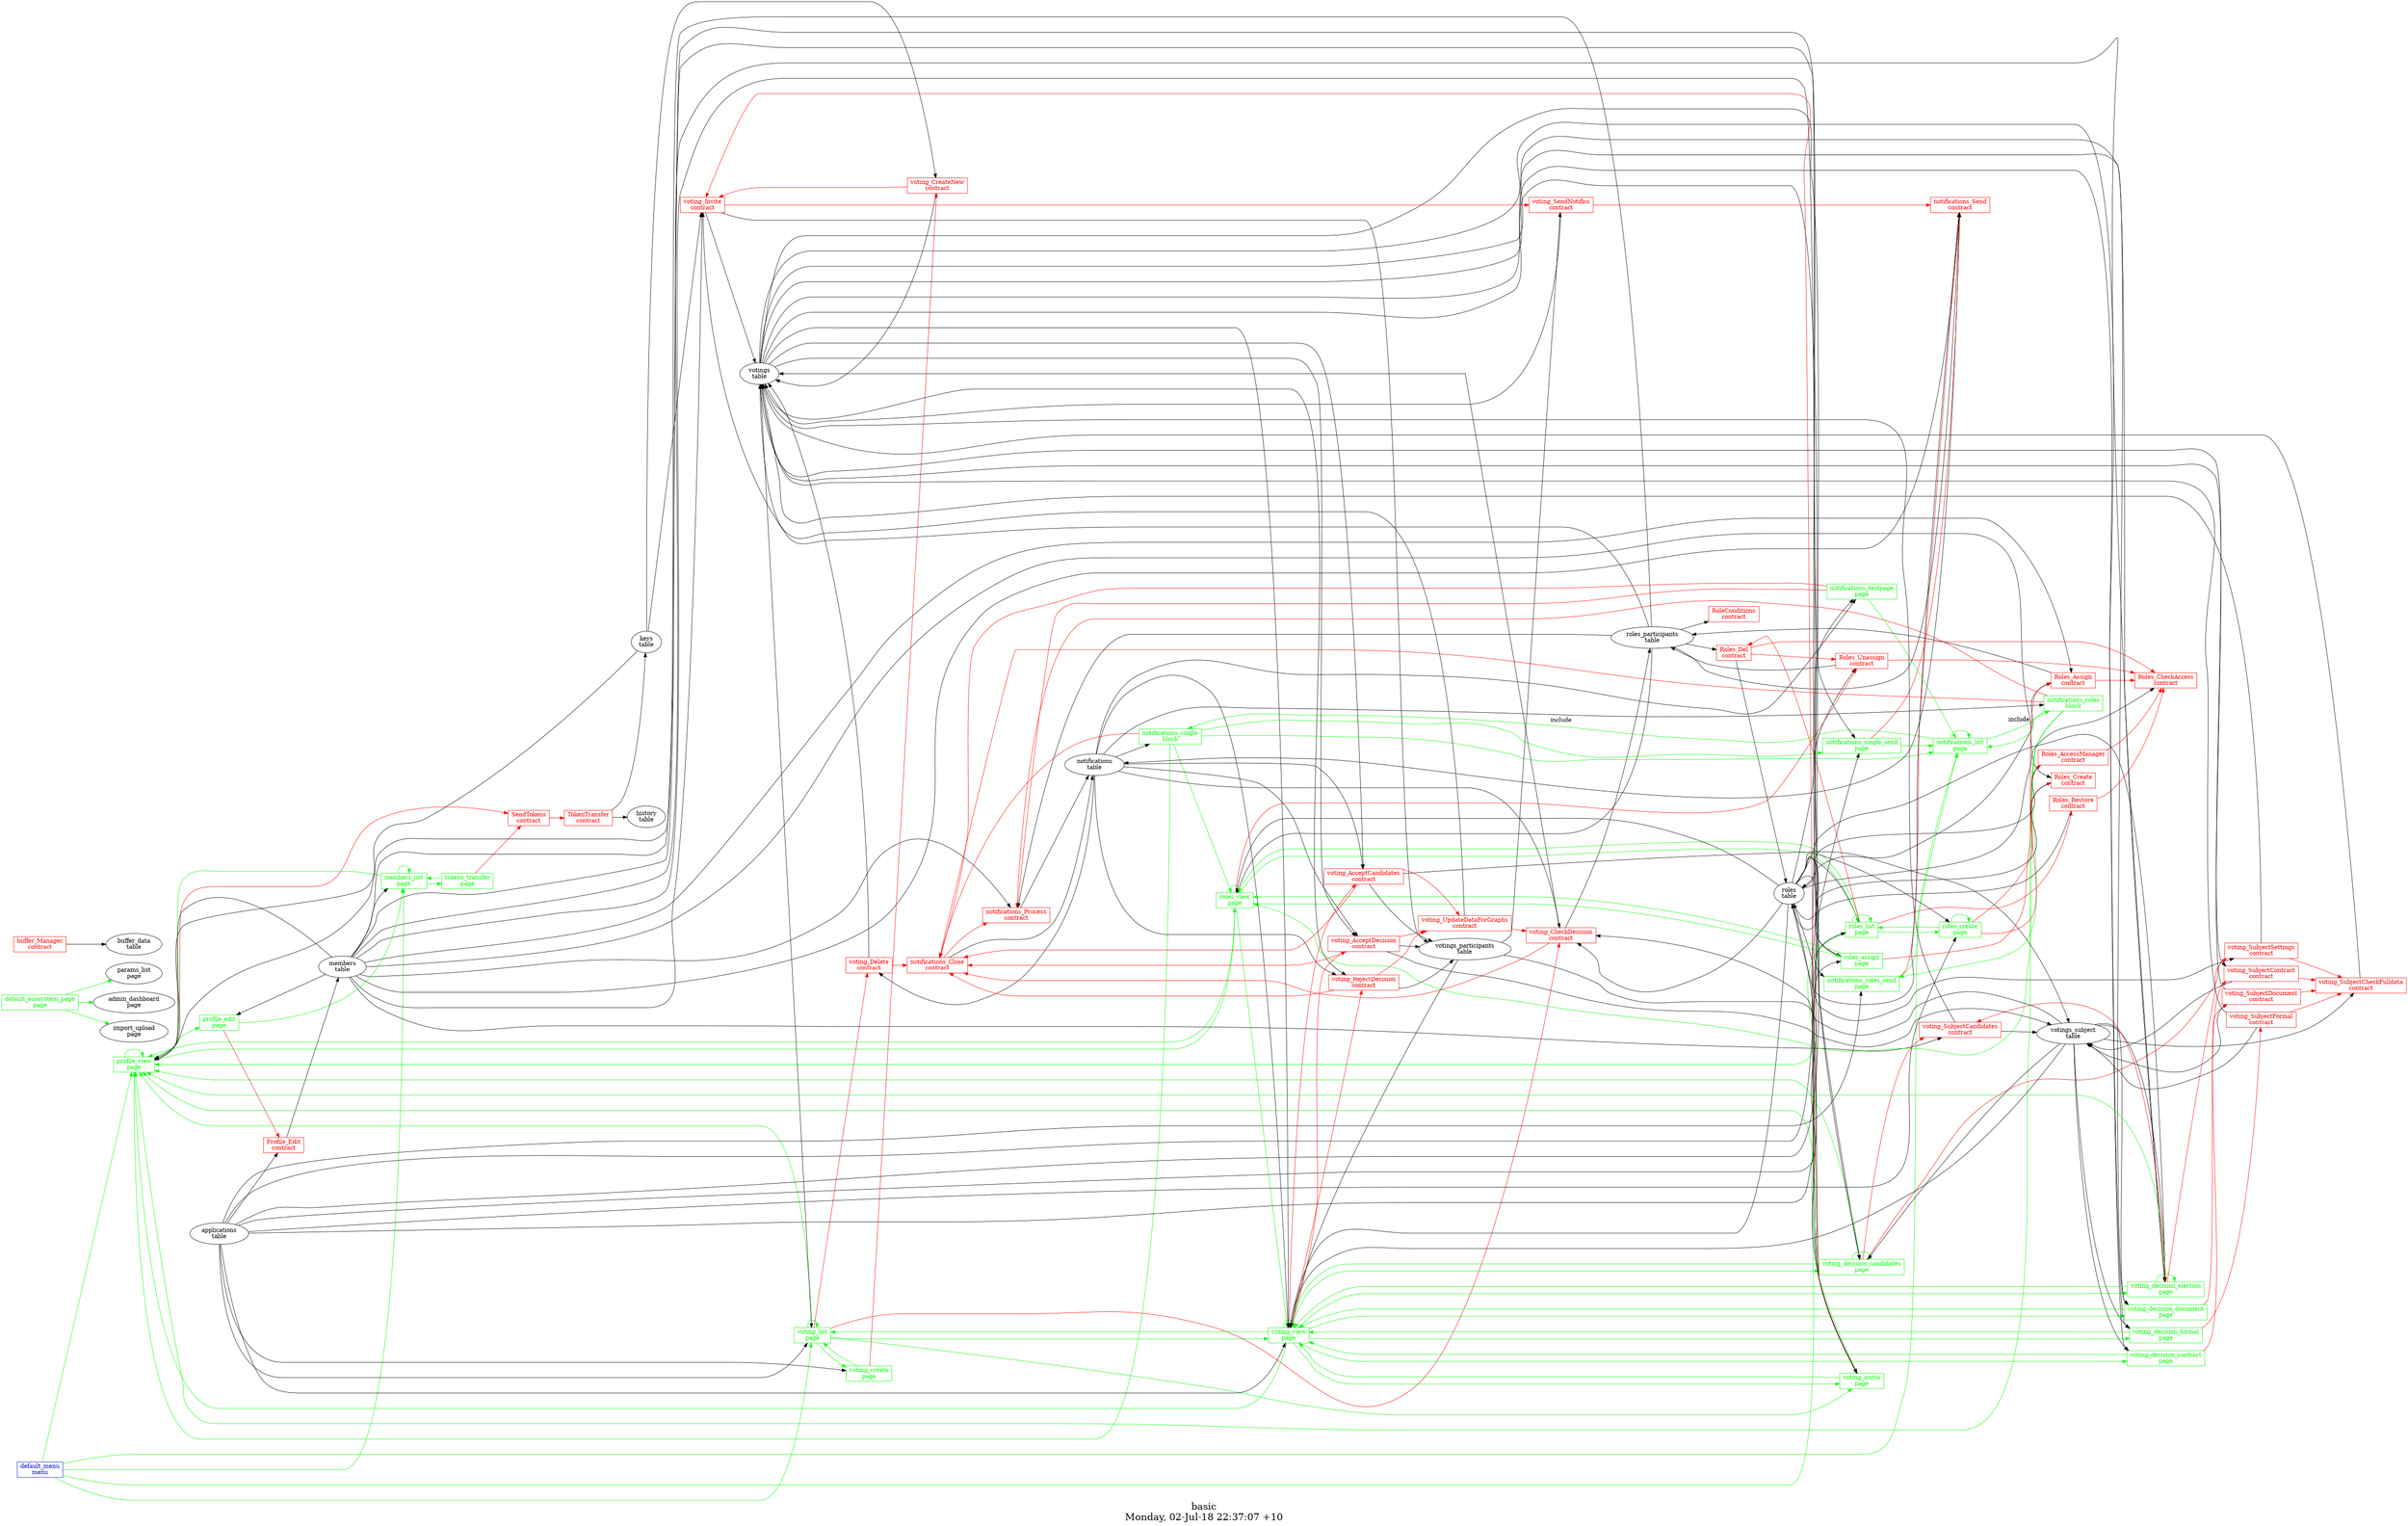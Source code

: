 digraph G {
fontsize="24";
label="basic\nMonday, 02-Jul-18 22:37:07 +10";
nojustify=true;
ordering=out;
rankdir=LR;
size="30";
"default_menu\nmenu" -> "profile_view\npage"  [ color=green ]
"default_menu\nmenu" -> "notifications_list\npage"  [ color=green ]
"default_menu\nmenu" -> "members_list\npage"  [ color=green ]
"default_menu\nmenu" -> "roles_list\npage"  [ color=green ]
"default_menu\nmenu" -> "voting_list\npage"  [ color=green ]
"default_menu\nmenu" [color=blue, fontcolor=blue, group=menus, shape=record];
"default_ecosystem_page\npage" -> "params_list\npage"  [ color=green ]
"default_ecosystem_page\npage" -> "admin_dashboard\npage"  [ color=green ]
"default_ecosystem_page\npage" -> "import_upload\npage"  [ color=green ]
"default_ecosystem_page\npage" [color=green, fontcolor=green, group=pages, shape=record];
"members\ntable" -> "members_list\npage"
"members_list\npage" -> "tokens_transfer\npage"  [ color=green ]
"members_list\npage" -> "profile_view\npage"  [ color=green ]
"members_list\npage" -> "members_list\npage"  [ color=green ]
"members_list\npage" [color=green, fontcolor=green, group=pages, shape=record];
"notifications_list\npage" -> "notifications_list\npage"  [ color=green ]
"notifications_list\npage" -> "notifications_single\nblock"  [ color=green, label=include ]
"notifications_list\npage" -> "notifications_roles\nblock"  [ color=green, label=include ]
"notifications_list\npage" [color=green, fontcolor=green, group=pages, shape=record];
"notifications_roles_send\npage" -> "notifications_Send\ncontract"  [ color=red ]
"applications\ntable" -> "notifications_roles_send\npage"
"roles\ntable" -> "notifications_roles_send\npage"
"notifications_roles_send\npage" -> "notifications_list\npage"  [ color=green ]
"notifications_roles_send\npage" [color=green, fontcolor=green, group=pages, shape=record];
"notifications_single_send\npage" -> "notifications_Send\ncontract"  [ color=red ]
"applications\ntable" -> "notifications_single_send\npage"
"members\ntable" -> "notifications_single_send\npage"
"notifications_single_send\npage" -> "notifications_list\npage"  [ color=green ]
"notifications_single_send\npage" [color=green, fontcolor=green, group=pages, shape=record];
"notifications_testpage\npage" -> "notifications_Close\ncontract"  [ color=red ]
"notifications_testpage\npage" -> "notifications_Process\ncontract"  [ color=red ]
"applications\ntable" -> "notifications_testpage\npage"
"notifications\ntable" -> "notifications_testpage\npage"
"notifications_testpage\npage" -> "notifications_list\npage"  [ color=green ]
"notifications_testpage\npage" [color=green, fontcolor=green, group=pages, shape=record];
"profile_edit\npage" -> "Profile_Edit\ncontract"  [ color=red ]
"members\ntable" -> "profile_edit\npage"
"profile_edit\npage" -> "members_list\npage"  [ color=green ]
"profile_edit\npage" [color=green, fontcolor=green, group=pages, shape=record];
"profile_view\npage" -> "SendTokens\ncontract"  [ color=red ]
"members\ntable" -> "profile_view\npage"
"keys\ntable" -> "profile_view\npage"
"roles_participants\ntable" -> "profile_view\npage"
"profile_view\npage" -> "profile_edit\npage"  [ color=green ]
"profile_view\npage" -> "roles_view\npage"  [ color=green ]
"profile_view\npage" -> "profile_view\npage"  [ color=green ]
"profile_view\npage" [color=green, fontcolor=green, group=pages, shape=record];
"roles_assign\npage" -> "Roles_Assign\ncontract"  [ color=red ]
"applications\ntable" -> "roles_assign\npage"
"roles\ntable" -> "roles_assign\npage"
"members\ntable" -> "roles_assign\npage"
"roles_assign\npage" -> "roles_view\npage"  [ color=green ]
"roles_assign\npage" [color=green, fontcolor=green, group=pages, shape=record];
"roles_create\npage" -> "Roles_AccessManager\ncontract"  [ color=red ]
"roles_create\npage" -> "Roles_Create\ncontract"  [ color=red ]
"applications\ntable" -> "roles_create\npage"
"roles\ntable" -> "roles_create\npage"
"roles_create\npage" -> "roles_create\npage"  [ color=green ]
"roles_create\npage" -> "roles_list\npage"  [ color=green ]
"roles_create\npage" [color=green, fontcolor=green, group=pages, shape=record];
"roles_list\npage" -> "Roles_Del\ncontract"  [ color=red ]
"roles_list\npage" -> "Roles_Restore\ncontract"  [ color=red ]
"applications\ntable" -> "roles_list\npage"
"roles\ntable" -> "roles_list\npage"
"roles_list\npage" -> "roles_create\npage"  [ color=green ]
"roles_list\npage" -> "profile_view\npage"  [ color=green ]
"roles_list\npage" -> "roles_view\npage"  [ color=green ]
"roles_list\npage" -> "roles_list\npage"  [ color=green ]
"roles_list\npage" [color=green, fontcolor=green, group=pages, shape=record];
"roles_view\npage" -> "Roles_Unassign\ncontract"  [ color=red ]
"roles\ntable" -> "roles_view\npage"
"roles_participants\ntable" -> "roles_view\npage"
"roles_view\npage" -> "profile_view\npage"  [ color=green ]
"roles_view\npage" -> "voting_view\npage"  [ color=green ]
"roles_view\npage" -> "roles_view\npage"  [ color=green ]
"roles_view\npage" -> "roles_list\npage"  [ color=green ]
"roles_view\npage" -> "roles_assign\npage"  [ color=green ]
"roles_view\npage" [color=green, fontcolor=green, group=pages, shape=record];
"tokens_transfer\npage" -> "SendTokens\ncontract"  [ color=red ]
"tokens_transfer\npage" -> "members_list\npage"  [ color=green ]
"tokens_transfer\npage" [color=green, fontcolor=green, group=pages, shape=record];
"voting_create\npage" -> "voting_CreateNew\ncontract"  [ color=red ]
"applications\ntable" -> "voting_create\npage"
"voting_create\npage" -> "voting_list\npage"  [ color=green ]
"voting_create\npage" [color=green, fontcolor=green, group=pages, shape=record];
"voting_decision_candidates\npage" -> "voting_SubjectCandidates\ncontract"  [ color=red ]
"voting_decision_candidates\npage" -> "voting_SubjectSettings\ncontract"  [ color=red ]
"votings\ntable" -> "voting_decision_candidates\npage"
"votings_subject\ntable" -> "voting_decision_candidates\npage"
"roles\ntable" -> "voting_decision_candidates\npage"
"voting_decision_candidates\npage" -> "voting_decision_candidates\npage"  [ color=green ]
"voting_decision_candidates\npage" -> "profile_view\npage"  [ color=green ]
"voting_decision_candidates\npage" -> "voting_view\npage"  [ color=green ]
"voting_decision_candidates\npage" [color=green, fontcolor=green, group=pages, shape=record];
"voting_decision_contract\npage" -> "voting_SubjectContract\ncontract"  [ color=red ]
"votings\ntable" -> "voting_decision_contract\npage"
"votings_subject\ntable" -> "voting_decision_contract\npage"
"voting_decision_contract\npage" -> "voting_view\npage"  [ color=green ]
"voting_decision_contract\npage" [color=green, fontcolor=green, group=pages, shape=record];
"voting_decision_document\npage" -> "voting_SubjectDocument\ncontract"  [ color=red ]
"votings\ntable" -> "voting_decision_document\npage"
"votings_subject\ntable" -> "voting_decision_document\npage"
"voting_decision_document\npage" -> "voting_view\npage"  [ color=green ]
"voting_decision_document\npage" [color=green, fontcolor=green, group=pages, shape=record];
"voting_decision_election\npage" -> "voting_SubjectCandidates\ncontract"  [ color=red ]
"voting_decision_election\npage" -> "voting_SubjectSettings\ncontract"  [ color=red ]
"votings\ntable" -> "voting_decision_election\npage"
"members\ntable" -> "voting_decision_election\npage"
"votings_subject\ntable" -> "voting_decision_election\npage"
"roles\ntable" -> "voting_decision_election\npage"
"voting_decision_election\npage" -> "voting_decision_election\npage"  [ color=green ]
"voting_decision_election\npage" -> "profile_view\npage"  [ color=green ]
"voting_decision_election\npage" -> "voting_view\npage"  [ color=green ]
"voting_decision_election\npage" [color=green, fontcolor=green, group=pages, shape=record];
"voting_decision_formal\npage" -> "voting_SubjectFormal\ncontract"  [ color=red ]
"votings\ntable" -> "voting_decision_formal\npage"
"votings_subject\ntable" -> "voting_decision_formal\npage"
"voting_decision_formal\npage" -> "voting_view\npage"  [ color=green ]
"voting_decision_formal\npage" [color=green, fontcolor=green, group=pages, shape=record];
"voting_invite\npage" -> "voting_Invite\ncontract"  [ color=red ]
"votings\ntable" -> "voting_invite\npage"
"members\ntable" -> "voting_invite\npage"
"roles\ntable" -> "voting_invite\npage"
"votings_participants\ntable" -> "voting_invite\npage"
"voting_invite\npage" -> "profile_view\npage"  [ color=green ]
"voting_invite\npage" -> "voting_view\npage"  [ color=green ]
"voting_invite\npage" [color=green, fontcolor=green, group=pages, shape=record];
"voting_list\npage" -> "voting_CheckDecision\ncontract"  [ color=red ]
"voting_list\npage" -> "voting_Delete\ncontract"  [ color=red ]
"applications\ntable" -> "voting_list\npage"
"votings\ntable" -> "voting_list\npage"
"voting_list\npage" -> "voting_view\npage"  [ color=green ]
"voting_list\npage" -> "voting_invite\npage"  [ color=green ]
"voting_list\npage" -> "profile_view\npage"  [ color=green ]
"voting_list\npage" -> "voting_list\npage"  [ color=green ]
"voting_list\npage" -> "voting_create\npage"  [ color=green ]
"voting_list\npage" [color=green, fontcolor=green, group=pages, shape=record];
"voting_view\npage" -> "voting_AcceptCandidates\ncontract"  [ color=red ]
"voting_view\npage" -> "voting_RejectDecision\ncontract"  [ color=red ]
"voting_view\npage" -> "voting_AcceptDecision\ncontract"  [ color=red ]
"applications\ntable" -> "voting_view\npage"
"notifications\ntable" -> "voting_view\npage"
"votings\ntable" -> "voting_view\npage"
"votings_participants\ntable" -> "voting_view\npage"
"roles\ntable" -> "voting_view\npage"
"votings_subject\ntable" -> "voting_view\npage"
"voting_view\npage" -> "voting_list\npage"  [ color=green ]
"voting_view\npage" -> "profile_view\npage"  [ color=green ]
"voting_view\npage" -> "voting_view\npage"  [ color=green ]
"voting_view\npage" -> "voting_decision_candidates\npage"  [ color=green ]
"voting_view\npage" -> "voting_decision_election\npage"  [ color=green ]
"voting_view\npage" -> "voting_decision_document\npage"  [ color=green ]
"voting_view\npage" -> "voting_decision_formal\npage"  [ color=green ]
"voting_view\npage" -> "voting_decision_contract\npage"  [ color=green ]
"voting_view\npage" -> "voting_invite\npage"  [ color=green ]
"voting_view\npage" [color=green, fontcolor=green, group=pages, shape=record];
"notifications_roles\nblock" -> "notifications_Process\ncontract"  [ color=red ]
"notifications_roles\nblock" -> "notifications_Close\ncontract"  [ color=red ]
"notifications\ntable" -> "notifications_roles\nblock"
"notifications_roles\nblock" -> "notifications_roles_send\npage"  [ color=green ]
"notifications_roles\nblock" -> "roles_view\npage"  [ color=green ]
"notifications_roles\nblock" -> "profile_view\npage"  [ color=green ]
"notifications_roles\nblock" -> "notifications_list\npage"  [ color=green ]
"notifications_roles\nblock" [color=green, fontcolor=green, group=blocks, shape=record];
"notifications_single\nblock" -> "notifications_Close\ncontract"  [ color=red ]
"notifications\ntable" -> "notifications_single\nblock"
"notifications_single\nblock" -> "notifications_single_send\npage"  [ color=green ]
"notifications_single\nblock" -> "profile_view\npage"  [ color=green ]
"notifications_single\nblock" -> "roles_view\npage"  [ color=green ]
"notifications_single\nblock" -> "notifications_list\npage"  [ color=green ]
"notifications_single\nblock" [color=green, fontcolor=green, group=blocks, shape=record];
"Profile_Edit\ncontract" -> "members\ntable"  [ color="" ]
"applications\ntable" -> "Profile_Edit\ncontract"
"Profile_Edit\ncontract" [color=red, fontcolor=red, group=contracts, shape=record];
"roles_participants\ntable" -> "RoleConditions\ncontract"
"RoleConditions\ncontract" [color=red, fontcolor=red, group=contracts, shape=record];
"Roles_AccessManager\ncontract" -> "Roles_CheckAccess\ncontract"  [ color=red ]
"Roles_AccessManager\ncontract" -> "roles\ntable"  [ color="" ]
"Roles_AccessManager\ncontract" [color=red, fontcolor=red, group=contracts, shape=record];
"Roles_Assign\ncontract" -> "Roles_CheckAccess\ncontract"  [ color=red ]
"Roles_Assign\ncontract" -> "roles_participants\ntable"  [ color="" ]
"roles\ntable" -> "Roles_Assign\ncontract"
"members\ntable" -> "Roles_Assign\ncontract"
"Roles_Assign\ncontract" [color=red, fontcolor=red, group=contracts, shape=record];
"roles\ntable" -> "Roles_CheckAccess\ncontract"
"Roles_CheckAccess\ncontract" [color=red, fontcolor=red, group=contracts, shape=record];
"Roles_Create\ncontract" -> "roles\ntable"  [ color="" ]
"members\ntable" -> "Roles_Create\ncontract"
"Roles_Create\ncontract" [color=red, fontcolor=red, group=contracts, shape=record];
"Roles_Del\ncontract" -> "Roles_CheckAccess\ncontract"  [ color=red ]
"Roles_Del\ncontract" -> "Roles_Unassign\ncontract"  [ color=red ]
"Roles_Del\ncontract" -> "roles\ntable"  [ color="" ]
"roles_participants\ntable" -> "Roles_Del\ncontract"
"Roles_Del\ncontract" [color=red, fontcolor=red, group=contracts, shape=record];
"Roles_Restore\ncontract" -> "Roles_CheckAccess\ncontract"  [ color=red ]
"Roles_Restore\ncontract" -> "roles\ntable"  [ color="" ]
"Roles_Restore\ncontract" [color=red, fontcolor=red, group=contracts, shape=record];
"Roles_Unassign\ncontract" -> "Roles_CheckAccess\ncontract"  [ color=red ]
"Roles_Unassign\ncontract" -> "roles_participants\ntable"  [ color="" ]
"roles\ntable" -> "Roles_Unassign\ncontract"
"Roles_Unassign\ncontract" [color=red, fontcolor=red, group=contracts, shape=record];
"SendTokens\ncontract" -> "TokenTransfer\ncontract"  [ color=red ]
"SendTokens\ncontract" [color=red, fontcolor=red, group=contracts, shape=record];
"TokenTransfer\ncontract" -> "keys\ntable"  [ color="" ]
"TokenTransfer\ncontract" -> "history\ntable"  [ color="" ]
"TokenTransfer\ncontract" [color=red, fontcolor=red, group=contracts, shape=record];
"buffer_Manager\ncontract" -> "buffer_data\ntable"  [ color="" ]
"buffer_Manager\ncontract" [color=red, fontcolor=red, group=contracts, shape=record];
"notifications_Close\ncontract" -> "notifications_Process\ncontract"  [ color=red ]
"notifications_Close\ncontract" -> "notifications\ntable"  [ color="" ]
"notifications_Close\ncontract" [color=red, fontcolor=red, group=contracts, shape=record];
"notifications_Process\ncontract" -> "notifications\ntable"  [ color="" ]
"roles_participants\ntable" -> "notifications_Process\ncontract"
"members\ntable" -> "notifications_Process\ncontract"
"notifications_Process\ncontract" [color=red, fontcolor=red, group=contracts, shape=record];
"notifications_Send\ncontract" -> "notifications\ntable"  [ color="" ]
"members\ntable" -> "notifications_Send\ncontract"
"roles\ntable" -> "notifications_Send\ncontract"
"roles_participants\ntable" -> "notifications_Send\ncontract"
"notifications_Send\ncontract" [color=red, fontcolor=red, group=contracts, shape=record];
"voting_AcceptCandidates\ncontract" -> "notifications_Close\ncontract"  [ color=red ]
"voting_AcceptCandidates\ncontract" -> "voting_UpdateDataForGraphs\ncontract"  [ color=red ]
"voting_AcceptCandidates\ncontract" -> "votings_participants\ntable"  [ color="" ]
"voting_AcceptCandidates\ncontract" -> "votings_subject\ntable"  [ color="" ]
"votings\ntable" -> "voting_AcceptCandidates\ncontract"
"notifications\ntable" -> "voting_AcceptCandidates\ncontract"
"voting_AcceptCandidates\ncontract" [color=red, fontcolor=red, group=contracts, shape=record];
"voting_AcceptDecision\ncontract" -> "notifications_Close\ncontract"  [ color=red ]
"voting_AcceptDecision\ncontract" -> "voting_UpdateDataForGraphs\ncontract"  [ color=red ]
"voting_AcceptDecision\ncontract" -> "votings_participants\ntable"  [ color="" ]
"voting_AcceptDecision\ncontract" -> "votings_subject\ntable"  [ color="" ]
"votings\ntable" -> "voting_AcceptDecision\ncontract"
"notifications\ntable" -> "voting_AcceptDecision\ncontract"
"voting_AcceptDecision\ncontract" [color=red, fontcolor=red, group=contracts, shape=record];
"voting_CheckDecision\ncontract" -> "notifications_Close\ncontract"  [ color=red ]
"voting_CheckDecision\ncontract" -> "roles_participants\ntable"  [ color="" ]
"voting_CheckDecision\ncontract" -> "votings\ntable"  [ color="" ]
"notifications\ntable" -> "voting_CheckDecision\ncontract"
"votings_subject\ntable" -> "voting_CheckDecision\ncontract"
"roles\ntable" -> "voting_CheckDecision\ncontract"
"voting_CheckDecision\ncontract" [color=red, fontcolor=red, group=contracts, shape=record];
"voting_CreateNew\ncontract" -> "voting_Invite\ncontract"  [ color=red ]
"voting_CreateNew\ncontract" -> "votings\ntable"  [ color="" ]
"keys\ntable" -> "voting_CreateNew\ncontract"
"voting_CreateNew\ncontract" [color=red, fontcolor=red, group=contracts, shape=record];
"voting_Delete\ncontract" -> "notifications_Close\ncontract"  [ color=red ]
"voting_Delete\ncontract" -> "votings\ntable"  [ color="" ]
"notifications\ntable" -> "voting_Delete\ncontract"
"voting_Delete\ncontract" [color=red, fontcolor=red, group=contracts, shape=record];
"voting_Invite\ncontract" -> "voting_SendNotifics\ncontract"  [ color=red ]
"voting_Invite\ncontract" -> "votings_participants\ntable"  [ color="" ]
"voting_Invite\ncontract" -> "votings\ntable"  [ color="" ]
"members\ntable" -> "voting_Invite\ncontract"
"keys\ntable" -> "voting_Invite\ncontract"
"roles_participants\ntable" -> "voting_Invite\ncontract"
"voting_Invite\ncontract" [color=red, fontcolor=red, group=contracts, shape=record];
"voting_RejectDecision\ncontract" -> "notifications_Close\ncontract"  [ color=red ]
"voting_RejectDecision\ncontract" -> "voting_UpdateDataForGraphs\ncontract"  [ color=red ]
"voting_RejectDecision\ncontract" -> "votings_participants\ntable"  [ color="" ]
"votings\ntable" -> "voting_RejectDecision\ncontract"
"notifications\ntable" -> "voting_RejectDecision\ncontract"
"voting_RejectDecision\ncontract" [color=red, fontcolor=red, group=contracts, shape=record];
"voting_SendNotifics\ncontract" -> "notifications_Send\ncontract"  [ color=red ]
"voting_SendNotifics\ncontract" -> "votings\ntable"  [ color="" ]
"votings_participants\ntable" -> "voting_SendNotifics\ncontract"
"voting_SendNotifics\ncontract" [color=red, fontcolor=red, group=contracts, shape=record];
"voting_SubjectCandidates\ncontract" -> "votings_subject\ntable"  [ color="" ]
"voting_SubjectCandidates\ncontract" -> "votings\ntable"  [ color="" ]
"members\ntable" -> "voting_SubjectCandidates\ncontract"
"voting_SubjectCandidates\ncontract" [color=red, fontcolor=red, group=contracts, shape=record];
"voting_SubjectCheckFulldata\ncontract" -> "votings\ntable"  [ color="" ]
"votings_subject\ntable" -> "voting_SubjectCheckFulldata\ncontract"
"voting_SubjectCheckFulldata\ncontract" [color=red, fontcolor=red, group=contracts, shape=record];
"voting_SubjectContract\ncontract" -> "voting_SubjectCheckFulldata\ncontract"  [ color=red ]
"voting_SubjectContract\ncontract" -> "votings_subject\ntable"  [ color="" ]
"votings\ntable" -> "voting_SubjectContract\ncontract"
"voting_SubjectContract\ncontract" [color=red, fontcolor=red, group=contracts, shape=record];
"voting_SubjectDocument\ncontract" -> "voting_SubjectCheckFulldata\ncontract"  [ color=red ]
"voting_SubjectDocument\ncontract" -> "votings_subject\ntable"  [ color="" ]
"voting_SubjectDocument\ncontract" -> "votings\ntable"  [ color="" ]
"voting_SubjectDocument\ncontract" [color=red, fontcolor=red, group=contracts, shape=record];
"voting_SubjectFormal\ncontract" -> "voting_SubjectCheckFulldata\ncontract"  [ color=red ]
"voting_SubjectFormal\ncontract" -> "votings_subject\ntable"  [ color="" ]
"voting_SubjectFormal\ncontract" -> "votings\ntable"  [ color="" ]
"voting_SubjectFormal\ncontract" [color=red, fontcolor=red, group=contracts, shape=record];
"voting_SubjectSettings\ncontract" -> "voting_SubjectCheckFulldata\ncontract"  [ color=red ]
"voting_SubjectSettings\ncontract" -> "votings\ntable"  [ color="" ]
"roles\ntable" -> "voting_SubjectSettings\ncontract"
"voting_SubjectSettings\ncontract" [color=red, fontcolor=red, group=contracts, shape=record];
"voting_UpdateDataForGraphs\ncontract" -> "voting_CheckDecision\ncontract"  [ color=red ]
"voting_UpdateDataForGraphs\ncontract" -> "votings\ntable"  [ color="" ]
"voting_UpdateDataForGraphs\ncontract" [color=red, fontcolor=red, group=contracts, shape=record];
"votings\ntable" [color="", fontcolor="", group=tables, shape=""];
"votings_participants\ntable" [color="", fontcolor="", group=tables, shape=""];
"votings_subject\ntable" [color="", fontcolor="", group=tables, shape=""];
}
